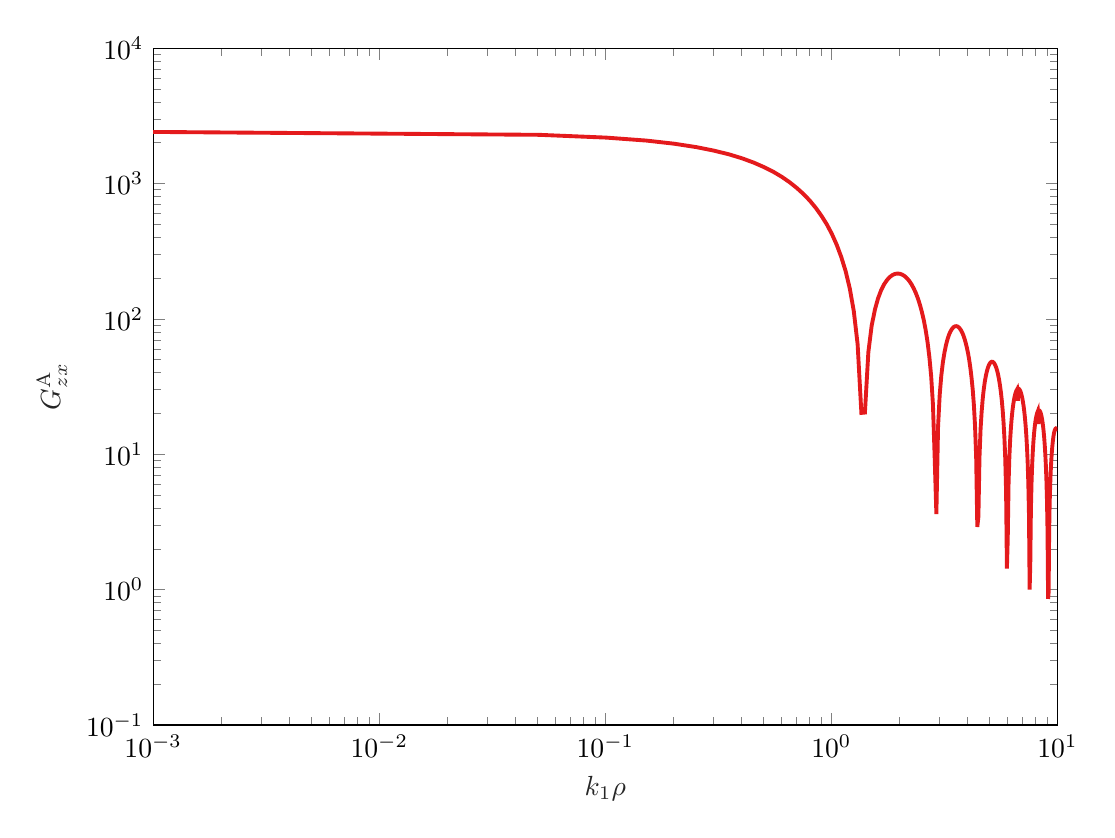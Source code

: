 % This file was created by matlab2tikz.
%
\definecolor{mycolor1}{rgb}{0.894,0.102,0.11}%
%
\begin{tikzpicture}

\begin{axis}[%
width=4.521in,
height=3.384in,
at={(0.758in,0.662in)},
scale only axis,
xmode=log,
xmin=0.001,
xmax=10,
xminorticks=true,
xlabel style={font=\color{white!15!black}},
xlabel={$k_1\rho$},
ymode=log,
ymin=0.1,
ymax=10000,
yminorticks=true,
ylabel style={font=\color{white!15!black}},
ylabel={$G_{zx}^{\mathrm{A}}$},
axis background/.style={fill=white}
]
\addplot [color=mycolor1, line width=1.4pt, forget plot]
  table[row sep=crcr]{%
0.001	2404.729\\
0.051	2289.505\\
0.101	2183.46\\
0.152	2076.071\\
0.202	1967.812\\
0.252	1859.123\\
0.302	1750.425\\
0.353	1642.125\\
0.403	1534.613\\
0.453	1428.264\\
0.503	1323.438\\
0.554	1220.472\\
0.604	1119.689\\
0.654	1021.388\\
0.704	925.847\\
0.755	833.325\\
0.805	744.055\\
0.855	658.248\\
0.905	576.093\\
0.956	497.754\\
1.006	423.37\\
1.056	353.057\\
1.106	286.908\\
1.157	224.991\\
1.207	167.35\\
1.257	114.009\\
1.307	64.968\\
1.358	20.204\\
1.408	20.325\\
1.458	56.679\\
1.508	88.941\\
1.559	117.208\\
1.609	141.597\\
1.659	162.237\\
1.709	179.273\\
1.76	192.863\\
1.81	203.175\\
1.86	210.388\\
1.91	214.691\\
1.961	216.276\\
2.011	215.345\\
2.061	212.103\\
2.111	206.756\\
2.162	199.515\\
2.212	190.589\\
2.262	180.186\\
2.312	168.512\\
2.363	155.769\\
2.413	142.156\\
2.463	127.864\\
2.513	113.078\\
2.564	97.977\\
2.614	82.729\\
2.664	67.494\\
2.714	52.422\\
2.765	37.652\\
2.815	23.314\\
2.865	9.524\\
2.915	3.613\\
2.966	16.003\\
3.016	27.564\\
3.066	38.226\\
3.116	47.933\\
3.167	56.638\\
3.217	64.307\\
3.267	70.918\\
3.317	76.458\\
3.367	80.926\\
3.418	84.33\\
3.468	86.688\\
3.518	88.028\\
3.568	88.384\\
3.619	87.8\\
3.669	86.324\\
3.719	84.011\\
3.769	80.924\\
3.82	77.127\\
3.87	72.689\\
3.92	67.683\\
3.97	62.183\\
4.021	56.265\\
4.071	50.005\\
4.121	43.481\\
4.171	36.768\\
4.222	29.941\\
4.272	23.072\\
4.322	16.233\\
4.372	9.489\\
4.423	2.905\\
4.473	3.46\\
4.523	9.551\\
4.573	15.318\\
4.624	20.714\\
4.674	25.701\\
4.724	30.242\\
4.774	34.31\\
4.825	37.88\\
4.875	40.934\\
4.925	43.461\\
4.975	45.454\\
5.026	46.911\\
5.076	47.837\\
5.126	48.239\\
5.176	48.133\\
5.227	47.535\\
5.277	46.468\\
5.327	44.959\\
5.377	43.037\\
5.428	40.735\\
5.478	38.087\\
5.528	35.132\\
5.578	31.908\\
5.629	28.456\\
5.679	24.819\\
5.729	21.037\\
5.779	17.153\\
5.83	13.21\\
5.88	9.248\\
5.93	5.308\\
5.98	1.428\\
6.031	2.354\\
6.081	6.004\\
6.131	9.488\\
6.181	12.777\\
6.232	15.843\\
6.282	18.662\\
6.332	21.212\\
6.382	23.476\\
6.433	25.439\\
6.483	27.089\\
6.533	28.418\\
6.583	29.422\\
6.634	30.099\\
6.684	24.83\\
6.734	30.483\\
6.784	30.204\\
6.834	29.624\\
6.885	28.757\\
6.935	27.619\\
6.985	26.229\\
7.035	24.606\\
7.086	22.772\\
7.136	20.752\\
7.186	18.571\\
7.236	16.253\\
7.287	13.827\\
7.337	11.318\\
7.387	8.753\\
7.437	6.161\\
7.488	3.568\\
7.538	0.999\\
7.588	1.521\\
7.638	3.966\\
7.689	6.315\\
7.739	8.546\\
7.789	10.639\\
7.839	12.576\\
7.89	14.342\\
7.94	15.923\\
7.99	17.307\\
8.04	18.485\\
8.091	19.448\\
8.141	20.194\\
8.191	20.718\\
8.241	16.686\\
8.292	21.102\\
8.342	20.968\\
8.392	20.624\\
8.442	20.078\\
8.493	19.34\\
8.543	18.42\\
8.593	17.333\\
8.643	16.092\\
8.694	14.714\\
8.744	13.214\\
8.794	11.61\\
8.844	9.921\\
8.895	8.165\\
8.945	6.362\\
8.995	4.529\\
9.045	2.687\\
9.096	0.854\\
9.146	0.952\\
9.196	2.714\\
9.246	4.414\\
9.297	6.036\\
9.347	7.567\\
9.397	8.991\\
9.447	10.298\\
9.498	11.475\\
9.548	12.514\\
9.598	13.407\\
9.648	14.148\\
9.699	14.731\\
9.749	15.154\\
9.799	15.417\\
9.849	15.518\\
9.9	15.46\\
9.95	15.247\\
10	14.883\\
};
\end{axis}
\end{tikzpicture}%